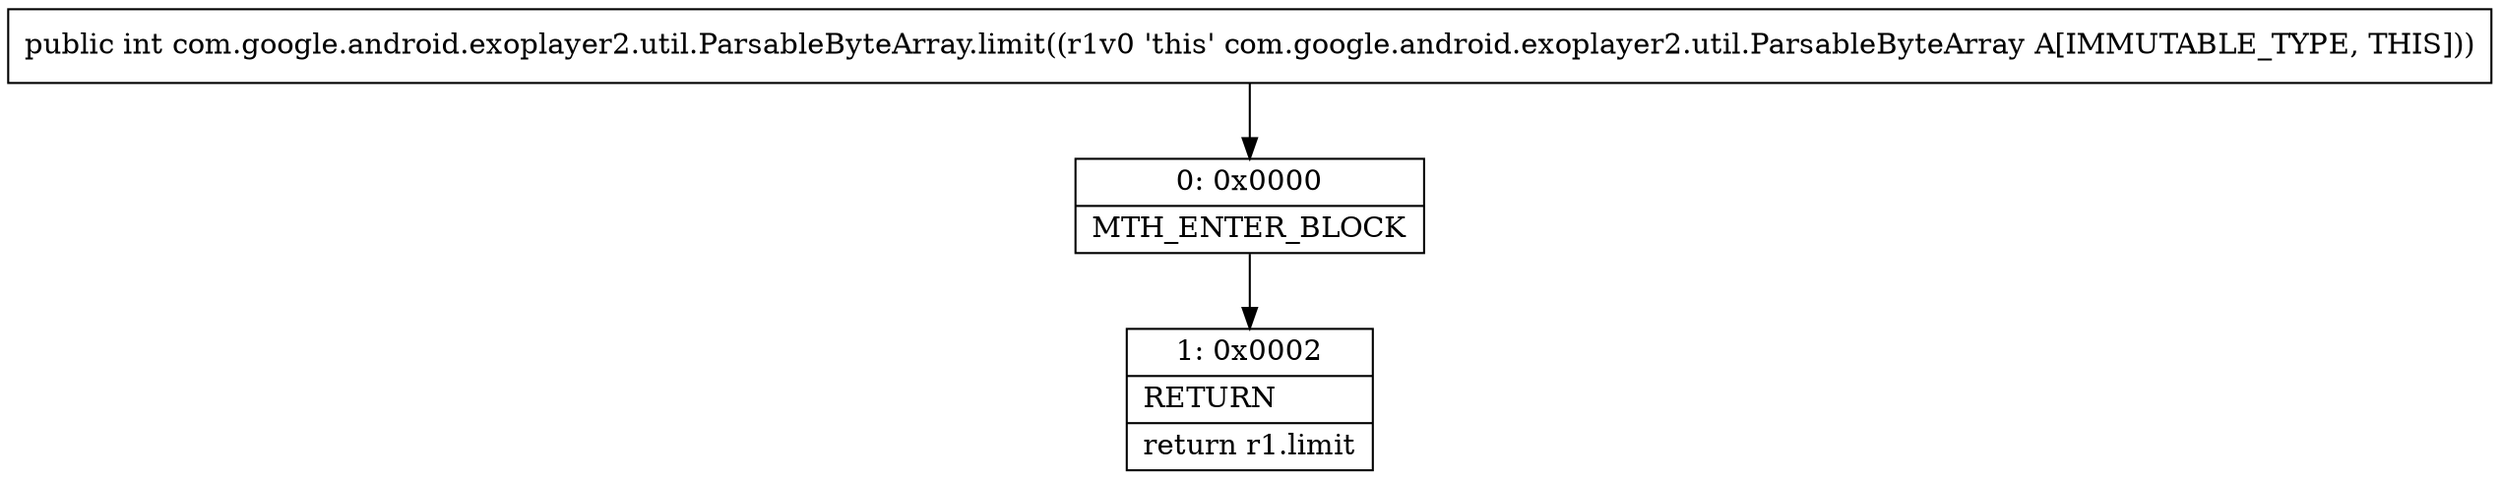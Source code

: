 digraph "CFG forcom.google.android.exoplayer2.util.ParsableByteArray.limit()I" {
Node_0 [shape=record,label="{0\:\ 0x0000|MTH_ENTER_BLOCK\l}"];
Node_1 [shape=record,label="{1\:\ 0x0002|RETURN\l|return r1.limit\l}"];
MethodNode[shape=record,label="{public int com.google.android.exoplayer2.util.ParsableByteArray.limit((r1v0 'this' com.google.android.exoplayer2.util.ParsableByteArray A[IMMUTABLE_TYPE, THIS])) }"];
MethodNode -> Node_0;
Node_0 -> Node_1;
}


